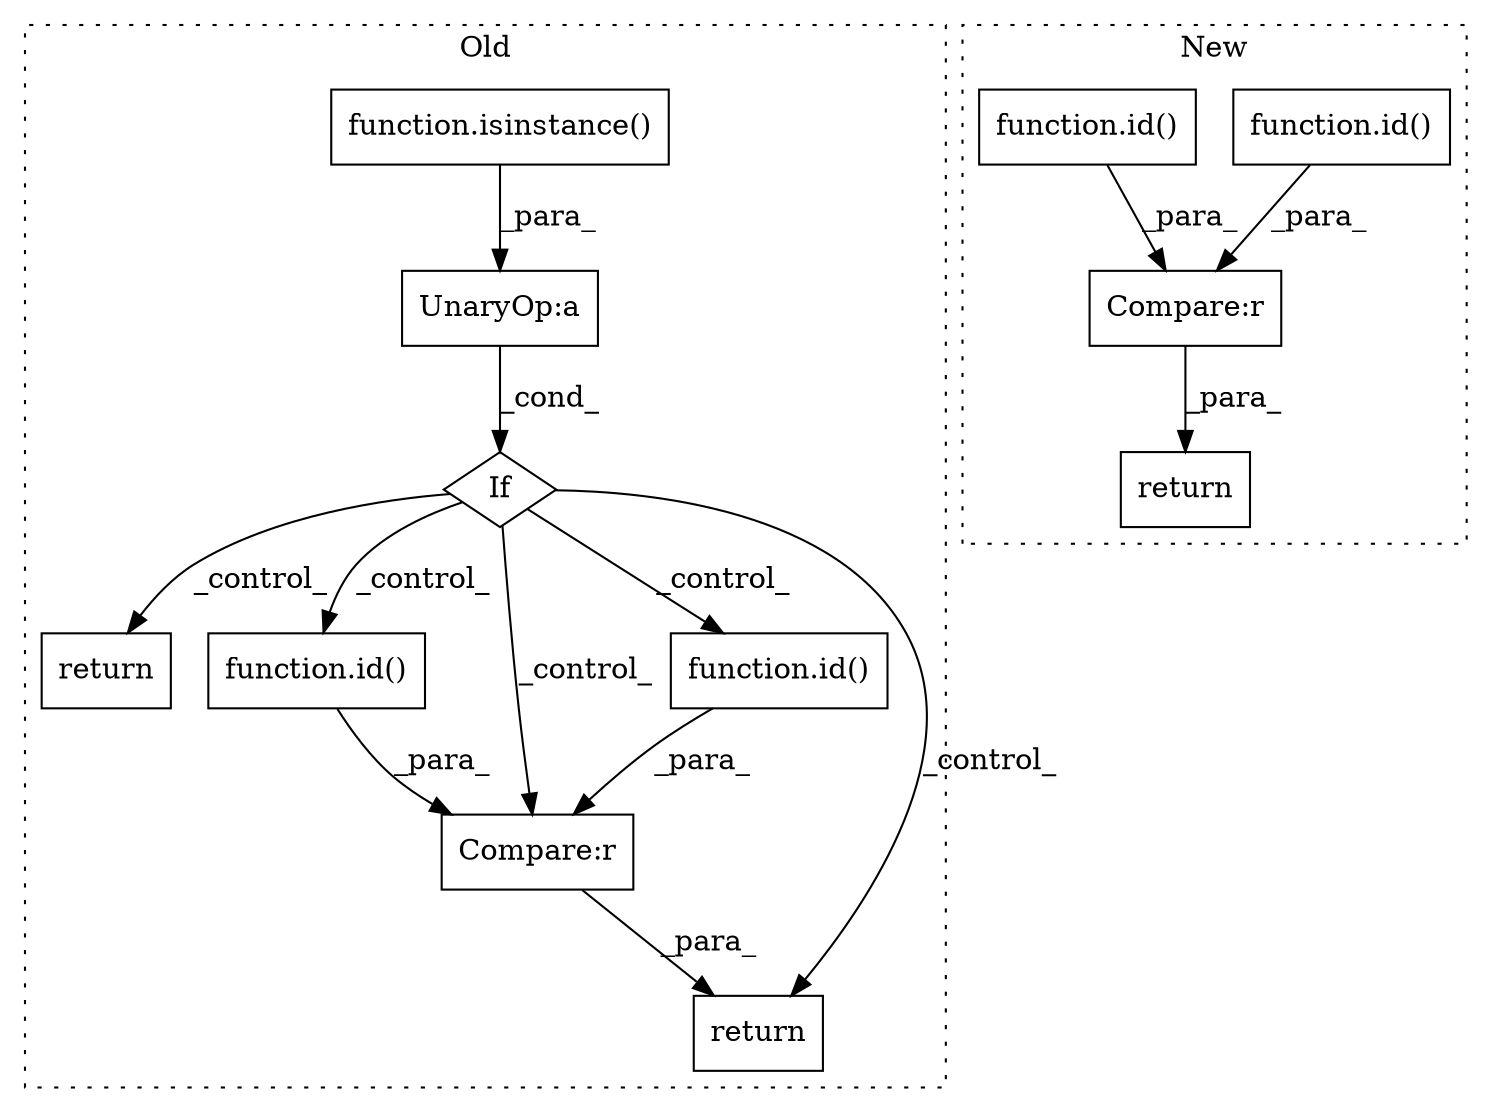 digraph G {
subgraph cluster0 {
1 [label="If" a="96" s="7744" l="3" shape="diamond"];
3 [label="UnaryOp:a" a="61" s="7747" l="34" shape="box"];
5 [label="return" a="93" s="7799" l="7" shape="box"];
7 [label="function.id()" a="75" s="7847,7861" l="3,1" shape="box"];
8 [label="Compare:r" a="40" s="7830" l="32" shape="box"];
9 [label="function.id()" a="75" s="7830,7843" l="3,1" shape="box"];
10 [label="function.isinstance()" a="75" s="7751,7780" l="11,1" shape="box"];
12 [label="return" a="93" s="7823" l="7" shape="box"];
label = "Old";
style="dotted";
}
subgraph cluster1 {
2 [label="function.id()" a="75" s="7492,7499" l="3,1" shape="box"];
4 [label="Compare:r" a="40" s="7492" l="20" shape="box"];
6 [label="function.id()" a="75" s="7503,7511" l="3,1" shape="box"];
11 [label="return" a="93" s="7485" l="7" shape="box"];
label = "New";
style="dotted";
}
1 -> 9 [label="_control_"];
1 -> 7 [label="_control_"];
1 -> 12 [label="_control_"];
1 -> 5 [label="_control_"];
1 -> 8 [label="_control_"];
2 -> 4 [label="_para_"];
3 -> 1 [label="_cond_"];
4 -> 11 [label="_para_"];
6 -> 4 [label="_para_"];
7 -> 8 [label="_para_"];
8 -> 12 [label="_para_"];
9 -> 8 [label="_para_"];
10 -> 3 [label="_para_"];
}